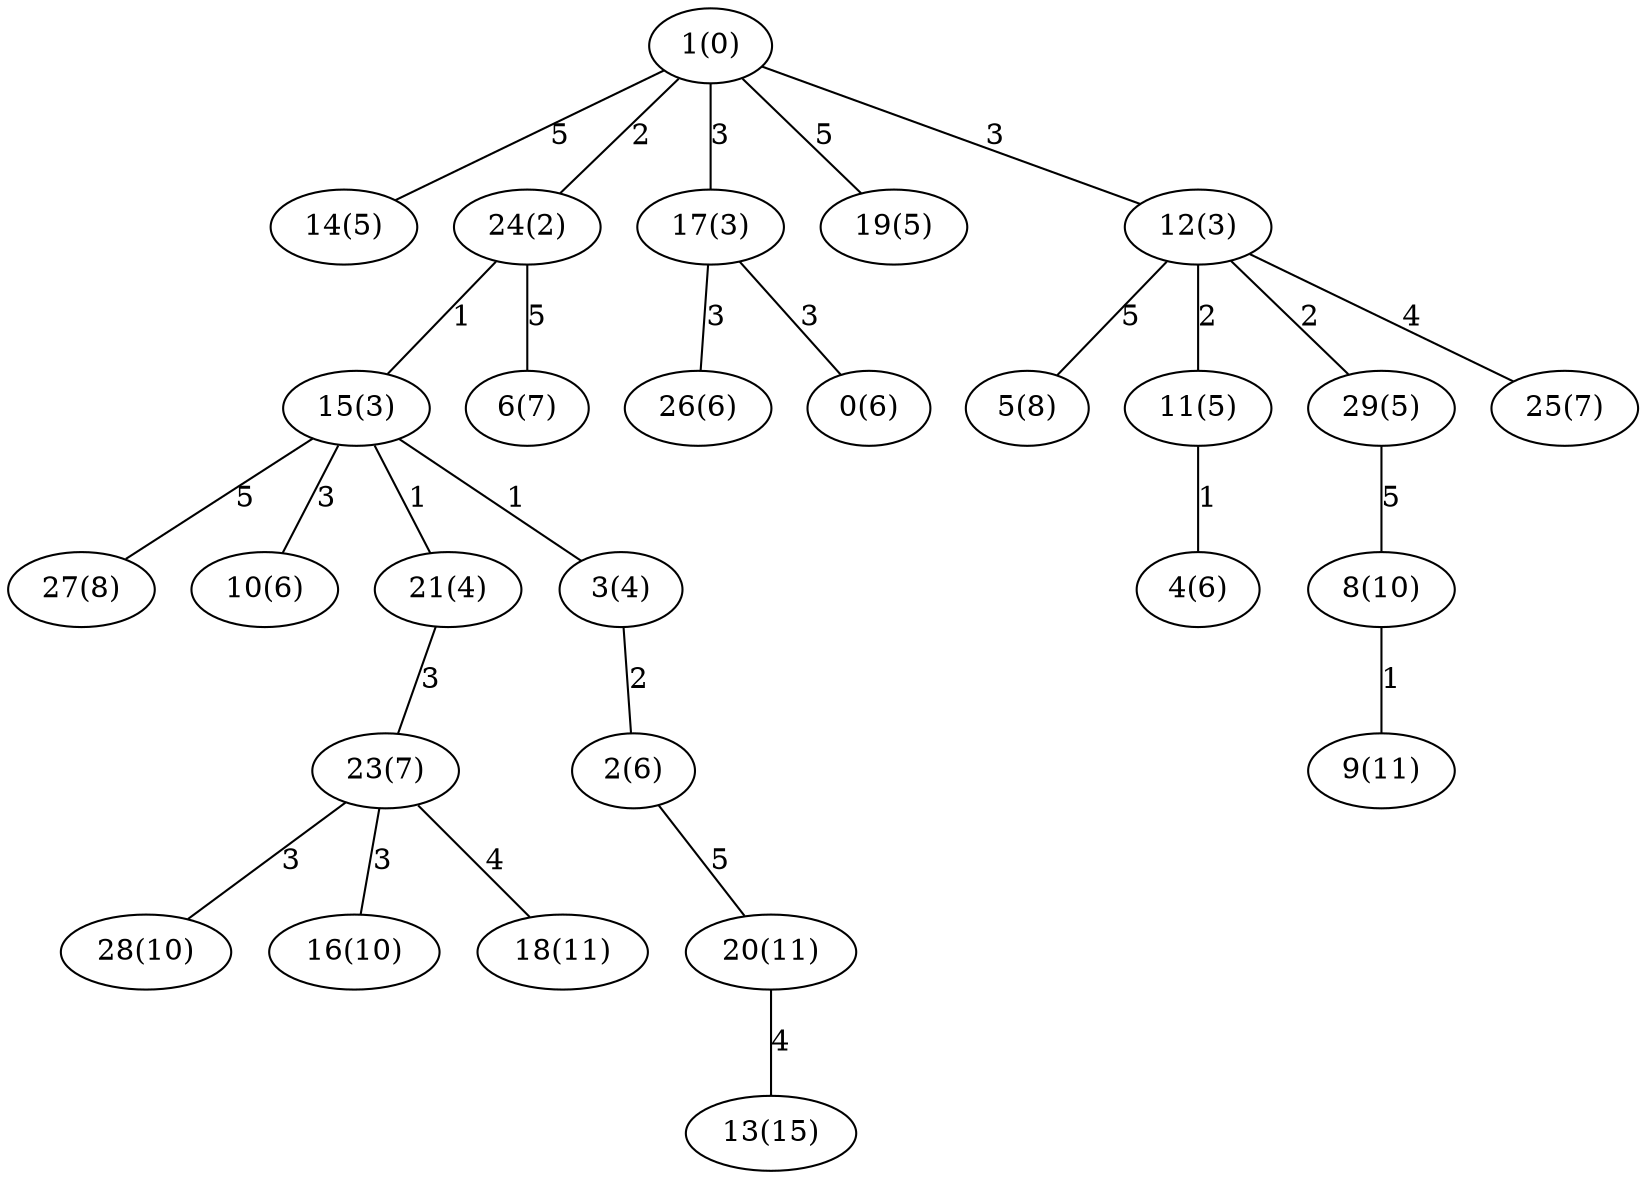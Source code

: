 graph{
   5 [label="5(8)"];
   15 [label="15(3)"];
   4 [label="4(6)"];
   13 [label="13(15)"];
   27 [label="27(8)"];
   6 [label="6(7)"];
   8 [label="8(10)"];
   23 [label="23(7)"];
   10 [label="10(6)"];
   26 [label="26(6)"];
   20 [label="20(11)"];
   1 [label="1(0)"];
   14 [label="14(5)"];
   21 [label="21(4)"];
   0 [label="0(6)"];
   28 [label="28(10)"];
   24 [label="24(2)"];
   3 [label="3(4)"];
   17 [label="17(3)"];
   11 [label="11(5)"];
   16 [label="16(10)"];
   29 [label="29(5)"];
   19 [label="19(5)"];
   18 [label="18(11)"];
   12 [label="12(3)"];
   25 [label="25(7)"];
   9 [label="9(11)"];
   2 [label="2(6)"];
   23 -- 18 [label="4"];
   12 -- 25 [label="4"];
   1 -- 12 [label="3"];
   3 -- 2 [label="2"];
   8 -- 9 [label="1"];
   12 -- 5 [label="5"];
   24 -- 15 [label="1"];
   11 -- 4 [label="1"];
   20 -- 13 [label="4"];
   15 -- 27 [label="5"];
   24 -- 6 [label="5"];
   29 -- 8 [label="5"];
   1 -- 14 [label="5"];
   15 -- 10 [label="3"];
   17 -- 26 [label="3"];
   2 -- 20 [label="5"];
   15 -- 21 [label="1"];
   1 -- 17 [label="3"];
   17 -- 0 [label="3"];
   23 -- 28 [label="3"];
   21 -- 23 [label="3"];
   1 -- 24 [label="2"];
   15 -- 3 [label="1"];
   12 -- 11 [label="2"];
   23 -- 16 [label="3"];
   12 -- 29 [label="2"];
   1 -- 19 [label="5"];
}